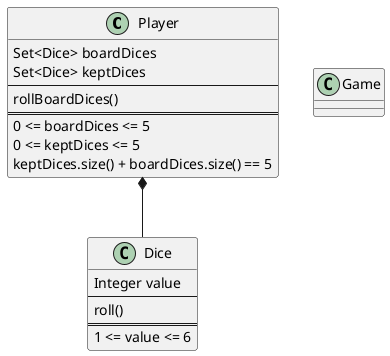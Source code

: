 @startuml
class Player {
    Set<Dice> boardDices
    Set<Dice> keptDices
    --
    rollBoardDices()
    ==
    0 <= boardDices <= 5
    0 <= keptDices <= 5
    keptDices.size() + boardDices.size() == 5
}

class Dice {
    Integer value
    --
    roll()
    ==
    1 <= value <= 6
}

class Game

Player *-- Dice

@enduml